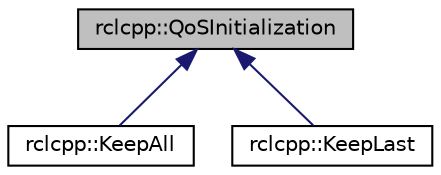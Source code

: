 digraph "rclcpp::QoSInitialization"
{
  edge [fontname="Helvetica",fontsize="10",labelfontname="Helvetica",labelfontsize="10"];
  node [fontname="Helvetica",fontsize="10",shape=record];
  Node0 [label="rclcpp::QoSInitialization",height=0.2,width=0.4,color="black", fillcolor="grey75", style="filled", fontcolor="black"];
  Node0 -> Node1 [dir="back",color="midnightblue",fontsize="10",style="solid",fontname="Helvetica"];
  Node1 [label="rclcpp::KeepAll",height=0.2,width=0.4,color="black", fillcolor="white", style="filled",URL="$structrclcpp_1_1KeepAll.html",tooltip="Use to initialize the QoS with the keep_all history setting. "];
  Node0 -> Node2 [dir="back",color="midnightblue",fontsize="10",style="solid",fontname="Helvetica"];
  Node2 [label="rclcpp::KeepLast",height=0.2,width=0.4,color="black", fillcolor="white", style="filled",URL="$structrclcpp_1_1KeepLast.html",tooltip="Use to initialize the QoS with the keep_last history setting and the given depth. ..."];
}
